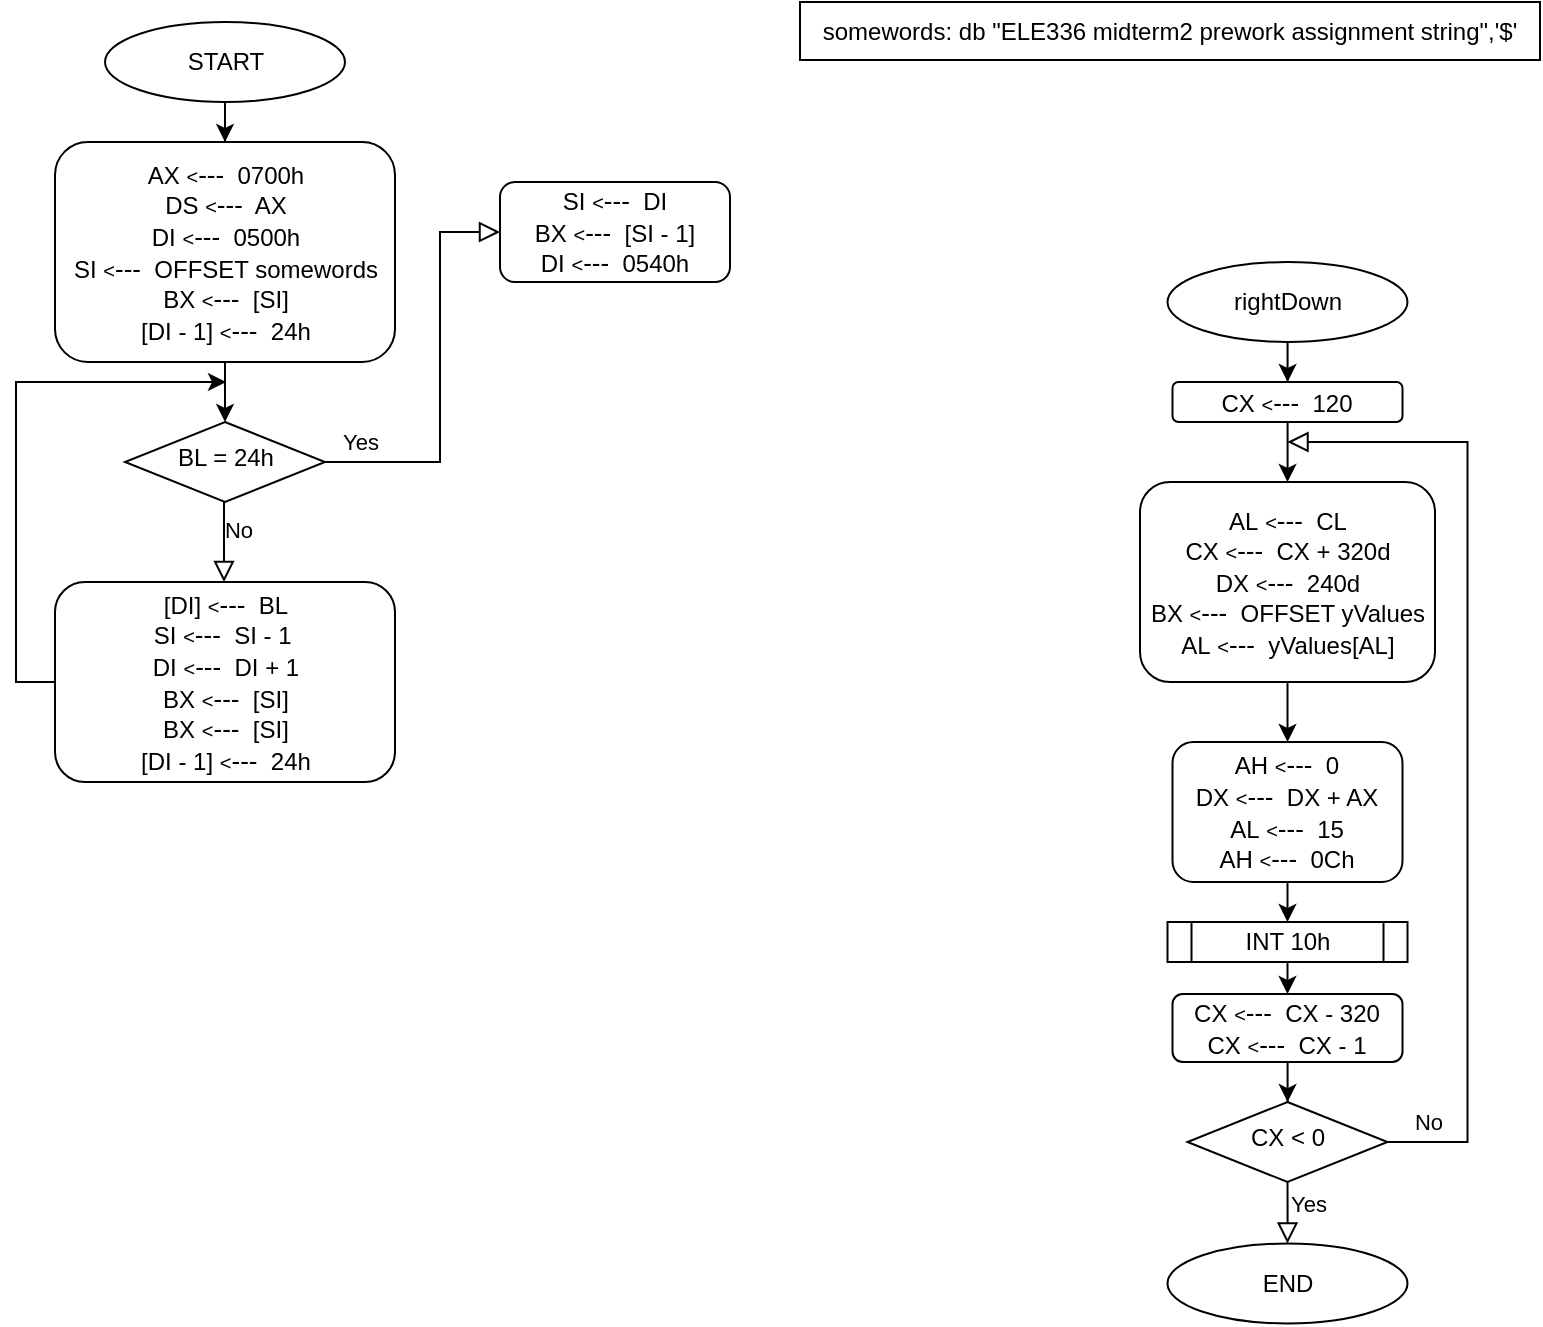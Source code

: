 <mxfile version="17.4.5" type="github">
  <diagram id="C5RBs43oDa-KdzZeNtuy" name="Page-1">
    <mxGraphModel dx="652" dy="1434" grid="1" gridSize="10" guides="1" tooltips="1" connect="1" arrows="1" fold="1" page="1" pageScale="1" pageWidth="827" pageHeight="1169" math="0" shadow="0">
      <root>
        <mxCell id="WIyWlLk6GJQsqaUBKTNV-0" />
        <mxCell id="WIyWlLk6GJQsqaUBKTNV-1" parent="WIyWlLk6GJQsqaUBKTNV-0" />
        <mxCell id="gIYHnbynYDfpQtlWQutr-0" value="" style="edgeStyle=orthogonalEdgeStyle;rounded=0;orthogonalLoop=1;jettySize=auto;html=1;entryX=0.5;entryY=0;entryDx=0;entryDy=0;" edge="1" parent="WIyWlLk6GJQsqaUBKTNV-1" source="gIYHnbynYDfpQtlWQutr-1" target="gIYHnbynYDfpQtlWQutr-52">
          <mxGeometry relative="1" as="geometry">
            <mxPoint x="132.6" y="-1090" as="targetPoint" />
          </mxGeometry>
        </mxCell>
        <mxCell id="gIYHnbynYDfpQtlWQutr-1" value="START" style="ellipse;whiteSpace=wrap;html=1;" vertex="1" parent="WIyWlLk6GJQsqaUBKTNV-1">
          <mxGeometry x="72.5" y="-1150" width="120" height="40" as="geometry" />
        </mxCell>
        <mxCell id="gIYHnbynYDfpQtlWQutr-35" value="" style="edgeStyle=orthogonalEdgeStyle;rounded=0;orthogonalLoop=1;jettySize=auto;html=1;" edge="1" parent="WIyWlLk6GJQsqaUBKTNV-1" source="gIYHnbynYDfpQtlWQutr-36" target="gIYHnbynYDfpQtlWQutr-38">
          <mxGeometry relative="1" as="geometry" />
        </mxCell>
        <mxCell id="gIYHnbynYDfpQtlWQutr-36" value="rightDown" style="ellipse;whiteSpace=wrap;html=1;" vertex="1" parent="WIyWlLk6GJQsqaUBKTNV-1">
          <mxGeometry x="603.75" y="-1030" width="120" height="40" as="geometry" />
        </mxCell>
        <mxCell id="gIYHnbynYDfpQtlWQutr-37" value="" style="edgeStyle=orthogonalEdgeStyle;rounded=0;orthogonalLoop=1;jettySize=auto;html=1;" edge="1" parent="WIyWlLk6GJQsqaUBKTNV-1" source="gIYHnbynYDfpQtlWQutr-38" target="gIYHnbynYDfpQtlWQutr-40">
          <mxGeometry relative="1" as="geometry" />
        </mxCell>
        <mxCell id="gIYHnbynYDfpQtlWQutr-38" value="CX&amp;nbsp;&lt;font style=&quot;font-size: 10px&quot;&gt;&amp;lt;&lt;/font&gt;&lt;font style=&quot;font-size: 13px&quot;&gt;---&lt;/font&gt;&amp;nbsp; 120" style="rounded=1;whiteSpace=wrap;html=1;fontSize=12;glass=0;strokeWidth=1;shadow=0;" vertex="1" parent="WIyWlLk6GJQsqaUBKTNV-1">
          <mxGeometry x="606.25" y="-970" width="115" height="20" as="geometry" />
        </mxCell>
        <mxCell id="gIYHnbynYDfpQtlWQutr-39" value="" style="edgeStyle=orthogonalEdgeStyle;rounded=0;orthogonalLoop=1;jettySize=auto;html=1;" edge="1" parent="WIyWlLk6GJQsqaUBKTNV-1" source="gIYHnbynYDfpQtlWQutr-40" target="gIYHnbynYDfpQtlWQutr-42">
          <mxGeometry relative="1" as="geometry" />
        </mxCell>
        <mxCell id="gIYHnbynYDfpQtlWQutr-40" value="AL&amp;nbsp;&lt;font style=&quot;font-size: 10px&quot;&gt;&amp;lt;&lt;/font&gt;&lt;font style=&quot;font-size: 13px&quot;&gt;---&lt;/font&gt;&amp;nbsp; CL&lt;br&gt;CX&amp;nbsp;&lt;font style=&quot;font-size: 10px&quot;&gt;&amp;lt;&lt;/font&gt;&lt;font style=&quot;font-size: 13px&quot;&gt;---&lt;/font&gt;&amp;nbsp; CX + 320d&lt;br&gt;DX&amp;nbsp;&lt;font style=&quot;font-size: 10px&quot;&gt;&amp;lt;&lt;/font&gt;&lt;font style=&quot;font-size: 13px&quot;&gt;---&lt;/font&gt;&amp;nbsp; 240d&lt;br&gt;BX&amp;nbsp;&lt;font style=&quot;font-size: 10px&quot;&gt;&amp;lt;&lt;/font&gt;&lt;font style=&quot;font-size: 13px&quot;&gt;---&lt;/font&gt;&amp;nbsp; OFFSET yValues&lt;br&gt;AL&amp;nbsp;&lt;font style=&quot;font-size: 10px&quot;&gt;&amp;lt;&lt;/font&gt;&lt;font style=&quot;font-size: 13px&quot;&gt;---&lt;/font&gt;&amp;nbsp; yValues[AL]" style="rounded=1;whiteSpace=wrap;html=1;fontSize=12;glass=0;strokeWidth=1;shadow=0;" vertex="1" parent="WIyWlLk6GJQsqaUBKTNV-1">
          <mxGeometry x="590" y="-920" width="147.5" height="100" as="geometry" />
        </mxCell>
        <mxCell id="gIYHnbynYDfpQtlWQutr-41" style="edgeStyle=orthogonalEdgeStyle;rounded=0;orthogonalLoop=1;jettySize=auto;html=1;exitX=0.5;exitY=1;exitDx=0;exitDy=0;entryX=0.5;entryY=0;entryDx=0;entryDy=0;" edge="1" parent="WIyWlLk6GJQsqaUBKTNV-1" source="gIYHnbynYDfpQtlWQutr-42" target="gIYHnbynYDfpQtlWQutr-45">
          <mxGeometry relative="1" as="geometry" />
        </mxCell>
        <mxCell id="gIYHnbynYDfpQtlWQutr-42" value="AH&amp;nbsp;&lt;font style=&quot;font-size: 10px&quot;&gt;&amp;lt;&lt;/font&gt;&lt;font style=&quot;font-size: 13px&quot;&gt;---&lt;/font&gt;&amp;nbsp; 0&lt;br&gt;DX&amp;nbsp;&lt;font style=&quot;font-size: 10px&quot;&gt;&amp;lt;&lt;/font&gt;&lt;font style=&quot;font-size: 13px&quot;&gt;---&lt;/font&gt;&amp;nbsp; DX + AX&lt;br&gt;AL&amp;nbsp;&lt;font style=&quot;font-size: 10px&quot;&gt;&amp;lt;&lt;/font&gt;&lt;font style=&quot;font-size: 13px&quot;&gt;---&lt;/font&gt;&amp;nbsp; 15&lt;br&gt;AH&amp;nbsp;&lt;font style=&quot;font-size: 10px&quot;&gt;&amp;lt;&lt;/font&gt;&lt;font style=&quot;font-size: 13px&quot;&gt;---&lt;/font&gt;&amp;nbsp; 0Ch" style="rounded=1;whiteSpace=wrap;html=1;fontSize=12;glass=0;strokeWidth=1;shadow=0;" vertex="1" parent="WIyWlLk6GJQsqaUBKTNV-1">
          <mxGeometry x="606.25" y="-790" width="115" height="70" as="geometry" />
        </mxCell>
        <mxCell id="gIYHnbynYDfpQtlWQutr-43" value="END" style="ellipse;whiteSpace=wrap;html=1;" vertex="1" parent="WIyWlLk6GJQsqaUBKTNV-1">
          <mxGeometry x="603.75" y="-539.25" width="120" height="40" as="geometry" />
        </mxCell>
        <mxCell id="gIYHnbynYDfpQtlWQutr-44" style="edgeStyle=orthogonalEdgeStyle;rounded=0;orthogonalLoop=1;jettySize=auto;html=1;exitX=0.5;exitY=1;exitDx=0;exitDy=0;entryX=0.5;entryY=0;entryDx=0;entryDy=0;" edge="1" parent="WIyWlLk6GJQsqaUBKTNV-1" source="gIYHnbynYDfpQtlWQutr-45" target="gIYHnbynYDfpQtlWQutr-47">
          <mxGeometry relative="1" as="geometry" />
        </mxCell>
        <mxCell id="gIYHnbynYDfpQtlWQutr-45" value="INT 10h" style="shape=process;whiteSpace=wrap;html=1;backgroundOutline=1;" vertex="1" parent="WIyWlLk6GJQsqaUBKTNV-1">
          <mxGeometry x="603.75" y="-700" width="120" height="20" as="geometry" />
        </mxCell>
        <mxCell id="gIYHnbynYDfpQtlWQutr-46" value="" style="edgeStyle=orthogonalEdgeStyle;rounded=0;orthogonalLoop=1;jettySize=auto;html=1;" edge="1" parent="WIyWlLk6GJQsqaUBKTNV-1" source="gIYHnbynYDfpQtlWQutr-47" target="gIYHnbynYDfpQtlWQutr-48">
          <mxGeometry relative="1" as="geometry" />
        </mxCell>
        <mxCell id="gIYHnbynYDfpQtlWQutr-47" value="CX&amp;nbsp;&lt;font style=&quot;font-size: 10px&quot;&gt;&amp;lt;&lt;/font&gt;&lt;font style=&quot;font-size: 13px&quot;&gt;---&lt;/font&gt;&amp;nbsp; CX - 320&lt;br&gt;CX&amp;nbsp;&lt;font style=&quot;font-size: 10px&quot;&gt;&amp;lt;&lt;/font&gt;&lt;font style=&quot;font-size: 13px&quot;&gt;---&lt;/font&gt;&amp;nbsp; CX - 1" style="rounded=1;whiteSpace=wrap;html=1;fontSize=12;glass=0;strokeWidth=1;shadow=0;" vertex="1" parent="WIyWlLk6GJQsqaUBKTNV-1">
          <mxGeometry x="606.25" y="-664" width="115" height="34" as="geometry" />
        </mxCell>
        <mxCell id="gIYHnbynYDfpQtlWQutr-48" value="CX &amp;lt; 0" style="rhombus;whiteSpace=wrap;html=1;shadow=0;fontFamily=Helvetica;fontSize=12;align=center;strokeWidth=1;spacing=6;spacingTop=-4;" vertex="1" parent="WIyWlLk6GJQsqaUBKTNV-1">
          <mxGeometry x="613.75" y="-610" width="100" height="40" as="geometry" />
        </mxCell>
        <mxCell id="gIYHnbynYDfpQtlWQutr-49" value="Yes" style="rounded=0;html=1;jettySize=auto;orthogonalLoop=1;fontSize=11;endArrow=block;endFill=0;endSize=8;strokeWidth=1;shadow=0;labelBackgroundColor=none;edgeStyle=orthogonalEdgeStyle;exitX=0.5;exitY=1;exitDx=0;exitDy=0;" edge="1" parent="WIyWlLk6GJQsqaUBKTNV-1" source="gIYHnbynYDfpQtlWQutr-48" target="gIYHnbynYDfpQtlWQutr-43">
          <mxGeometry x="0.187" y="10" relative="1" as="geometry">
            <mxPoint as="offset" />
            <mxPoint x="663.75" y="-540" as="targetPoint" />
            <Array as="points" />
            <mxPoint x="771.25" y="-594.5" as="sourcePoint" />
          </mxGeometry>
        </mxCell>
        <mxCell id="gIYHnbynYDfpQtlWQutr-50" value="No" style="edgeStyle=orthogonalEdgeStyle;rounded=0;html=1;jettySize=auto;orthogonalLoop=1;fontSize=11;endArrow=block;endFill=0;endSize=8;strokeWidth=1;shadow=0;labelBackgroundColor=none;exitX=1;exitY=0.5;exitDx=0;exitDy=0;" edge="1" parent="WIyWlLk6GJQsqaUBKTNV-1" source="gIYHnbynYDfpQtlWQutr-48">
          <mxGeometry x="-0.917" y="10" relative="1" as="geometry">
            <mxPoint as="offset" />
            <mxPoint x="663.75" y="-940" as="targetPoint" />
            <Array as="points">
              <mxPoint x="753.75" y="-590" />
              <mxPoint x="753.75" y="-940" />
            </Array>
            <mxPoint x="313.75" y="-544" as="sourcePoint" />
          </mxGeometry>
        </mxCell>
        <mxCell id="gIYHnbynYDfpQtlWQutr-51" value="somewords: db &quot;ELE336 midterm2 prework assignment string&quot;,&#39;$&#39;" style="rounded=0;whiteSpace=wrap;html=1;" vertex="1" parent="WIyWlLk6GJQsqaUBKTNV-1">
          <mxGeometry x="420" y="-1160" width="370" height="29" as="geometry" />
        </mxCell>
        <mxCell id="gIYHnbynYDfpQtlWQutr-56" value="" style="edgeStyle=orthogonalEdgeStyle;rounded=0;orthogonalLoop=1;jettySize=auto;html=1;" edge="1" parent="WIyWlLk6GJQsqaUBKTNV-1" source="gIYHnbynYDfpQtlWQutr-52" target="gIYHnbynYDfpQtlWQutr-55">
          <mxGeometry relative="1" as="geometry" />
        </mxCell>
        <mxCell id="gIYHnbynYDfpQtlWQutr-52" value="AX&amp;nbsp;&lt;font style=&quot;font-size: 10px&quot;&gt;&amp;lt;&lt;/font&gt;&lt;font style=&quot;font-size: 13px&quot;&gt;---&lt;/font&gt;&amp;nbsp; 0700h&lt;br&gt;DS&amp;nbsp;&lt;font style=&quot;font-size: 10px&quot;&gt;&amp;lt;&lt;/font&gt;&lt;font style=&quot;font-size: 13px&quot;&gt;---&lt;/font&gt;&amp;nbsp; AX&lt;br&gt;DI&amp;nbsp;&lt;font style=&quot;font-size: 10px&quot;&gt;&amp;lt;&lt;/font&gt;&lt;font style=&quot;font-size: 13px&quot;&gt;---&lt;/font&gt;&amp;nbsp; 0500h&lt;br&gt;SI&amp;nbsp;&lt;font style=&quot;font-size: 10px&quot;&gt;&amp;lt;&lt;/font&gt;&lt;font style=&quot;font-size: 13px&quot;&gt;---&lt;/font&gt;&amp;nbsp; OFFSET somewords&lt;br&gt;BX&amp;nbsp;&lt;font style=&quot;font-size: 10px&quot;&gt;&amp;lt;&lt;/font&gt;&lt;font style=&quot;font-size: 13px&quot;&gt;---&lt;/font&gt;&amp;nbsp; [SI]&lt;br&gt;[DI - 1]&amp;nbsp;&lt;font style=&quot;font-size: 10px&quot;&gt;&amp;lt;&lt;/font&gt;&lt;font style=&quot;font-size: 13px&quot;&gt;---&lt;/font&gt;&amp;nbsp; 24h" style="rounded=1;whiteSpace=wrap;html=1;fontSize=12;glass=0;strokeWidth=1;shadow=0;" vertex="1" parent="WIyWlLk6GJQsqaUBKTNV-1">
          <mxGeometry x="47.5" y="-1090" width="170" height="110" as="geometry" />
        </mxCell>
        <mxCell id="gIYHnbynYDfpQtlWQutr-61" style="edgeStyle=orthogonalEdgeStyle;rounded=0;orthogonalLoop=1;jettySize=auto;html=1;exitX=0;exitY=0.5;exitDx=0;exitDy=0;" edge="1" parent="WIyWlLk6GJQsqaUBKTNV-1" source="gIYHnbynYDfpQtlWQutr-53">
          <mxGeometry relative="1" as="geometry">
            <mxPoint x="133" y="-970" as="targetPoint" />
            <Array as="points">
              <mxPoint x="28" y="-840" />
              <mxPoint x="28" y="-970" />
              <mxPoint x="47" y="-970" />
            </Array>
          </mxGeometry>
        </mxCell>
        <mxCell id="gIYHnbynYDfpQtlWQutr-53" value="[DI]&amp;nbsp;&lt;font style=&quot;font-size: 10px&quot;&gt;&amp;lt;&lt;/font&gt;&lt;font style=&quot;font-size: 13px&quot;&gt;---&lt;/font&gt;&amp;nbsp; BL&lt;br&gt;SI&amp;nbsp;&lt;font style=&quot;font-size: 10px&quot;&gt;&amp;lt;&lt;/font&gt;&lt;font style=&quot;font-size: 13px&quot;&gt;---&lt;/font&gt;&amp;nbsp; SI - 1&amp;nbsp;&lt;br&gt;DI&amp;nbsp;&lt;font style=&quot;font-size: 10px&quot;&gt;&amp;lt;&lt;/font&gt;&lt;font style=&quot;font-size: 13px&quot;&gt;---&lt;/font&gt;&amp;nbsp; DI + 1&lt;br&gt;BX&amp;nbsp;&lt;font style=&quot;font-size: 10px&quot;&gt;&amp;lt;&lt;/font&gt;&lt;font style=&quot;font-size: 13px&quot;&gt;---&lt;/font&gt;&amp;nbsp; [SI]&lt;br&gt;BX&amp;nbsp;&lt;font style=&quot;font-size: 10px&quot;&gt;&amp;lt;&lt;/font&gt;&lt;font style=&quot;font-size: 13px&quot;&gt;---&lt;/font&gt;&amp;nbsp; [SI]&lt;br&gt;[DI - 1]&amp;nbsp;&lt;font style=&quot;font-size: 10px&quot;&gt;&amp;lt;&lt;/font&gt;&lt;font style=&quot;font-size: 13px&quot;&gt;---&lt;/font&gt;&amp;nbsp; 24h" style="rounded=1;whiteSpace=wrap;html=1;fontSize=12;glass=0;strokeWidth=1;shadow=0;" vertex="1" parent="WIyWlLk6GJQsqaUBKTNV-1">
          <mxGeometry x="47.5" y="-870" width="170" height="100" as="geometry" />
        </mxCell>
        <mxCell id="gIYHnbynYDfpQtlWQutr-55" value="BL = 24h" style="rhombus;whiteSpace=wrap;html=1;shadow=0;fontFamily=Helvetica;fontSize=12;align=center;strokeWidth=1;spacing=6;spacingTop=-4;" vertex="1" parent="WIyWlLk6GJQsqaUBKTNV-1">
          <mxGeometry x="82.5" y="-950" width="100" height="40" as="geometry" />
        </mxCell>
        <mxCell id="gIYHnbynYDfpQtlWQutr-57" value="SI&amp;nbsp;&lt;font style=&quot;font-size: 10px&quot;&gt;&amp;lt;&lt;/font&gt;&lt;font style=&quot;font-size: 13px&quot;&gt;---&lt;/font&gt;&amp;nbsp; DI&lt;br&gt;BX&amp;nbsp;&lt;font style=&quot;font-size: 10px&quot;&gt;&amp;lt;&lt;/font&gt;&lt;font style=&quot;font-size: 13px&quot;&gt;---&lt;/font&gt;&amp;nbsp; [SI - 1]&lt;br&gt;DI&amp;nbsp;&lt;font style=&quot;font-size: 10px&quot;&gt;&amp;lt;&lt;/font&gt;&lt;font style=&quot;font-size: 13px&quot;&gt;---&lt;/font&gt;&amp;nbsp; 0540h&lt;br&gt;" style="rounded=1;whiteSpace=wrap;html=1;fontSize=12;glass=0;strokeWidth=1;shadow=0;" vertex="1" parent="WIyWlLk6GJQsqaUBKTNV-1">
          <mxGeometry x="270" y="-1070" width="115" height="50" as="geometry" />
        </mxCell>
        <mxCell id="gIYHnbynYDfpQtlWQutr-59" value="Yes" style="rounded=0;html=1;jettySize=auto;orthogonalLoop=1;fontSize=11;endArrow=block;endFill=0;endSize=8;strokeWidth=1;shadow=0;labelBackgroundColor=none;edgeStyle=orthogonalEdgeStyle;entryX=0;entryY=0.5;entryDx=0;entryDy=0;exitX=1;exitY=0.5;exitDx=0;exitDy=0;" edge="1" parent="WIyWlLk6GJQsqaUBKTNV-1" source="gIYHnbynYDfpQtlWQutr-55" target="gIYHnbynYDfpQtlWQutr-57">
          <mxGeometry x="-0.835" y="10" relative="1" as="geometry">
            <mxPoint x="1" as="offset" />
            <mxPoint x="80" y="-520" as="targetPoint" />
            <Array as="points">
              <mxPoint x="240" y="-930" />
              <mxPoint x="240" y="-1045" />
            </Array>
            <mxPoint x="300" y="-690" as="sourcePoint" />
          </mxGeometry>
        </mxCell>
        <mxCell id="gIYHnbynYDfpQtlWQutr-60" value="No" style="edgeStyle=orthogonalEdgeStyle;rounded=0;html=1;jettySize=auto;orthogonalLoop=1;fontSize=11;endArrow=block;endFill=0;endSize=8;strokeWidth=1;shadow=0;labelBackgroundColor=none;" edge="1" parent="WIyWlLk6GJQsqaUBKTNV-1" target="gIYHnbynYDfpQtlWQutr-53">
          <mxGeometry x="-0.311" y="7" relative="1" as="geometry">
            <mxPoint as="offset" />
            <mxPoint x="133" y="-890" as="targetPoint" />
            <Array as="points">
              <mxPoint x="132" y="-910" />
              <mxPoint x="132" y="-910" />
            </Array>
            <mxPoint x="132" y="-910" as="sourcePoint" />
          </mxGeometry>
        </mxCell>
      </root>
    </mxGraphModel>
  </diagram>
</mxfile>
